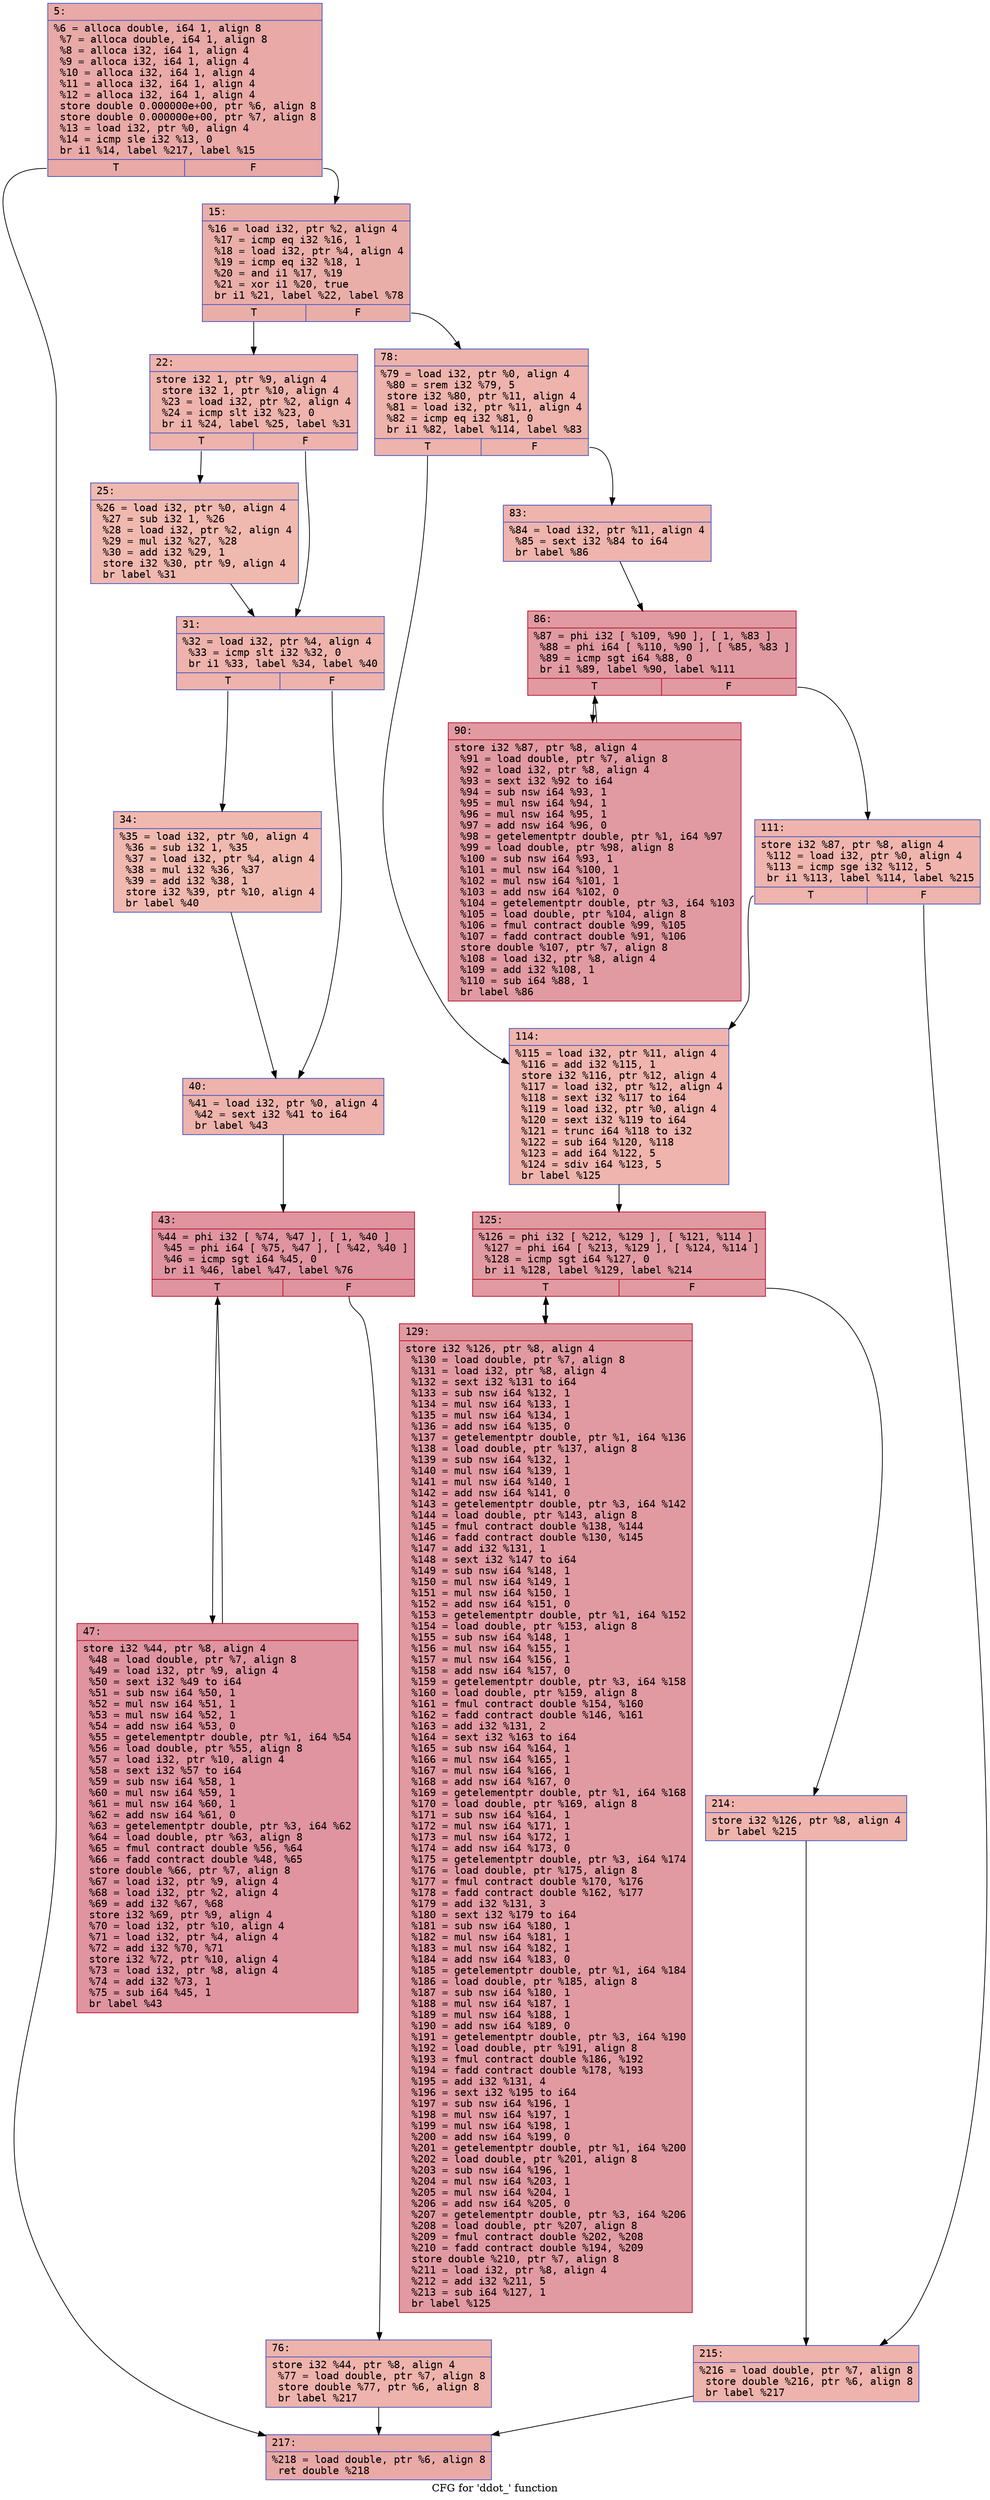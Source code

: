 digraph "CFG for 'ddot_' function" {
	label="CFG for 'ddot_' function";

	Node0x55ee1005b190 [shape=record,color="#3d50c3ff", style=filled, fillcolor="#ca3b3770" fontname="Courier",label="{5:\l|  %6 = alloca double, i64 1, align 8\l  %7 = alloca double, i64 1, align 8\l  %8 = alloca i32, i64 1, align 4\l  %9 = alloca i32, i64 1, align 4\l  %10 = alloca i32, i64 1, align 4\l  %11 = alloca i32, i64 1, align 4\l  %12 = alloca i32, i64 1, align 4\l  store double 0.000000e+00, ptr %6, align 8\l  store double 0.000000e+00, ptr %7, align 8\l  %13 = load i32, ptr %0, align 4\l  %14 = icmp sle i32 %13, 0\l  br i1 %14, label %217, label %15\l|{<s0>T|<s1>F}}"];
	Node0x55ee1005b190:s0 -> Node0x55ee1005b960[tooltip="5 -> 217\nProbability 50.00%" ];
	Node0x55ee1005b190:s1 -> Node0x55ee1005b9b0[tooltip="5 -> 15\nProbability 50.00%" ];
	Node0x55ee1005b9b0 [shape=record,color="#3d50c3ff", style=filled, fillcolor="#d0473d70" fontname="Courier",label="{15:\l|  %16 = load i32, ptr %2, align 4\l  %17 = icmp eq i32 %16, 1\l  %18 = load i32, ptr %4, align 4\l  %19 = icmp eq i32 %18, 1\l  %20 = and i1 %17, %19\l  %21 = xor i1 %20, true\l  br i1 %21, label %22, label %78\l|{<s0>T|<s1>F}}"];
	Node0x55ee1005b9b0:s0 -> Node0x55ee1005bdf0[tooltip="15 -> 22\nProbability 50.00%" ];
	Node0x55ee1005b9b0:s1 -> Node0x55ee1005be40[tooltip="15 -> 78\nProbability 50.00%" ];
	Node0x55ee1005bdf0 [shape=record,color="#3d50c3ff", style=filled, fillcolor="#d6524470" fontname="Courier",label="{22:\l|  store i32 1, ptr %9, align 4\l  store i32 1, ptr %10, align 4\l  %23 = load i32, ptr %2, align 4\l  %24 = icmp slt i32 %23, 0\l  br i1 %24, label %25, label %31\l|{<s0>T|<s1>F}}"];
	Node0x55ee1005bdf0:s0 -> Node0x55ee1005c190[tooltip="22 -> 25\nProbability 37.50%" ];
	Node0x55ee1005bdf0:s1 -> Node0x55ee1005c1e0[tooltip="22 -> 31\nProbability 62.50%" ];
	Node0x55ee1005c190 [shape=record,color="#3d50c3ff", style=filled, fillcolor="#de614d70" fontname="Courier",label="{25:\l|  %26 = load i32, ptr %0, align 4\l  %27 = sub i32 1, %26\l  %28 = load i32, ptr %2, align 4\l  %29 = mul i32 %27, %28\l  %30 = add i32 %29, 1\l  store i32 %30, ptr %9, align 4\l  br label %31\l}"];
	Node0x55ee1005c190 -> Node0x55ee1005c1e0[tooltip="25 -> 31\nProbability 100.00%" ];
	Node0x55ee1005c1e0 [shape=record,color="#3d50c3ff", style=filled, fillcolor="#d6524470" fontname="Courier",label="{31:\l|  %32 = load i32, ptr %4, align 4\l  %33 = icmp slt i32 %32, 0\l  br i1 %33, label %34, label %40\l|{<s0>T|<s1>F}}"];
	Node0x55ee1005c1e0:s0 -> Node0x55ee1005c7b0[tooltip="31 -> 34\nProbability 37.50%" ];
	Node0x55ee1005c1e0:s1 -> Node0x55ee1005c800[tooltip="31 -> 40\nProbability 62.50%" ];
	Node0x55ee1005c7b0 [shape=record,color="#3d50c3ff", style=filled, fillcolor="#de614d70" fontname="Courier",label="{34:\l|  %35 = load i32, ptr %0, align 4\l  %36 = sub i32 1, %35\l  %37 = load i32, ptr %4, align 4\l  %38 = mul i32 %36, %37\l  %39 = add i32 %38, 1\l  store i32 %39, ptr %10, align 4\l  br label %40\l}"];
	Node0x55ee1005c7b0 -> Node0x55ee1005c800[tooltip="34 -> 40\nProbability 100.00%" ];
	Node0x55ee1005c800 [shape=record,color="#3d50c3ff", style=filled, fillcolor="#d6524470" fontname="Courier",label="{40:\l|  %41 = load i32, ptr %0, align 4\l  %42 = sext i32 %41 to i64\l  br label %43\l}"];
	Node0x55ee1005c800 -> Node0x55ee1005cdb0[tooltip="40 -> 43\nProbability 100.00%" ];
	Node0x55ee1005cdb0 [shape=record,color="#b70d28ff", style=filled, fillcolor="#b70d2870" fontname="Courier",label="{43:\l|  %44 = phi i32 [ %74, %47 ], [ 1, %40 ]\l  %45 = phi i64 [ %75, %47 ], [ %42, %40 ]\l  %46 = icmp sgt i64 %45, 0\l  br i1 %46, label %47, label %76\l|{<s0>T|<s1>F}}"];
	Node0x55ee1005cdb0:s0 -> Node0x55ee1005ce70[tooltip="43 -> 47\nProbability 96.88%" ];
	Node0x55ee1005cdb0:s1 -> Node0x55ee1005d100[tooltip="43 -> 76\nProbability 3.12%" ];
	Node0x55ee1005ce70 [shape=record,color="#b70d28ff", style=filled, fillcolor="#b70d2870" fontname="Courier",label="{47:\l|  store i32 %44, ptr %8, align 4\l  %48 = load double, ptr %7, align 8\l  %49 = load i32, ptr %9, align 4\l  %50 = sext i32 %49 to i64\l  %51 = sub nsw i64 %50, 1\l  %52 = mul nsw i64 %51, 1\l  %53 = mul nsw i64 %52, 1\l  %54 = add nsw i64 %53, 0\l  %55 = getelementptr double, ptr %1, i64 %54\l  %56 = load double, ptr %55, align 8\l  %57 = load i32, ptr %10, align 4\l  %58 = sext i32 %57 to i64\l  %59 = sub nsw i64 %58, 1\l  %60 = mul nsw i64 %59, 1\l  %61 = mul nsw i64 %60, 1\l  %62 = add nsw i64 %61, 0\l  %63 = getelementptr double, ptr %3, i64 %62\l  %64 = load double, ptr %63, align 8\l  %65 = fmul contract double %56, %64\l  %66 = fadd contract double %48, %65\l  store double %66, ptr %7, align 8\l  %67 = load i32, ptr %9, align 4\l  %68 = load i32, ptr %2, align 4\l  %69 = add i32 %67, %68\l  store i32 %69, ptr %9, align 4\l  %70 = load i32, ptr %10, align 4\l  %71 = load i32, ptr %4, align 4\l  %72 = add i32 %70, %71\l  store i32 %72, ptr %10, align 4\l  %73 = load i32, ptr %8, align 4\l  %74 = add i32 %73, 1\l  %75 = sub i64 %45, 1\l  br label %43\l}"];
	Node0x55ee1005ce70 -> Node0x55ee1005cdb0[tooltip="47 -> 43\nProbability 100.00%" ];
	Node0x55ee1005d100 [shape=record,color="#3d50c3ff", style=filled, fillcolor="#d6524470" fontname="Courier",label="{76:\l|  store i32 %44, ptr %8, align 4\l  %77 = load double, ptr %7, align 8\l  store double %77, ptr %6, align 8\l  br label %217\l}"];
	Node0x55ee1005d100 -> Node0x55ee1005b960[tooltip="76 -> 217\nProbability 100.00%" ];
	Node0x55ee1005be40 [shape=record,color="#3d50c3ff", style=filled, fillcolor="#d6524470" fontname="Courier",label="{78:\l|  %79 = load i32, ptr %0, align 4\l  %80 = srem i32 %79, 5\l  store i32 %80, ptr %11, align 4\l  %81 = load i32, ptr %11, align 4\l  %82 = icmp eq i32 %81, 0\l  br i1 %82, label %114, label %83\l|{<s0>T|<s1>F}}"];
	Node0x55ee1005be40:s0 -> Node0x55ee1005d150[tooltip="78 -> 114\nProbability 37.50%" ];
	Node0x55ee1005be40:s1 -> Node0x55ee1005f350[tooltip="78 -> 83\nProbability 62.50%" ];
	Node0x55ee1005f350 [shape=record,color="#3d50c3ff", style=filled, fillcolor="#d8564670" fontname="Courier",label="{83:\l|  %84 = load i32, ptr %11, align 4\l  %85 = sext i32 %84 to i64\l  br label %86\l}"];
	Node0x55ee1005f350 -> Node0x55ee1005f540[tooltip="83 -> 86\nProbability 100.00%" ];
	Node0x55ee1005f540 [shape=record,color="#b70d28ff", style=filled, fillcolor="#bb1b2c70" fontname="Courier",label="{86:\l|  %87 = phi i32 [ %109, %90 ], [ 1, %83 ]\l  %88 = phi i64 [ %110, %90 ], [ %85, %83 ]\l  %89 = icmp sgt i64 %88, 0\l  br i1 %89, label %90, label %111\l|{<s0>T|<s1>F}}"];
	Node0x55ee1005f540:s0 -> Node0x55ee1005f600[tooltip="86 -> 90\nProbability 96.88%" ];
	Node0x55ee1005f540:s1 -> Node0x55ee1005f860[tooltip="86 -> 111\nProbability 3.12%" ];
	Node0x55ee1005f600 [shape=record,color="#b70d28ff", style=filled, fillcolor="#bb1b2c70" fontname="Courier",label="{90:\l|  store i32 %87, ptr %8, align 4\l  %91 = load double, ptr %7, align 8\l  %92 = load i32, ptr %8, align 4\l  %93 = sext i32 %92 to i64\l  %94 = sub nsw i64 %93, 1\l  %95 = mul nsw i64 %94, 1\l  %96 = mul nsw i64 %95, 1\l  %97 = add nsw i64 %96, 0\l  %98 = getelementptr double, ptr %1, i64 %97\l  %99 = load double, ptr %98, align 8\l  %100 = sub nsw i64 %93, 1\l  %101 = mul nsw i64 %100, 1\l  %102 = mul nsw i64 %101, 1\l  %103 = add nsw i64 %102, 0\l  %104 = getelementptr double, ptr %3, i64 %103\l  %105 = load double, ptr %104, align 8\l  %106 = fmul contract double %99, %105\l  %107 = fadd contract double %91, %106\l  store double %107, ptr %7, align 8\l  %108 = load i32, ptr %8, align 4\l  %109 = add i32 %108, 1\l  %110 = sub i64 %88, 1\l  br label %86\l}"];
	Node0x55ee1005f600 -> Node0x55ee1005f540[tooltip="90 -> 86\nProbability 100.00%" ];
	Node0x55ee1005f860 [shape=record,color="#3d50c3ff", style=filled, fillcolor="#d8564670" fontname="Courier",label="{111:\l|  store i32 %87, ptr %8, align 4\l  %112 = load i32, ptr %0, align 4\l  %113 = icmp sge i32 %112, 5\l  br i1 %113, label %114, label %215\l|{<s0>T|<s1>F}}"];
	Node0x55ee1005f860:s0 -> Node0x55ee1005d150[tooltip="111 -> 114\nProbability 50.00%" ];
	Node0x55ee1005f860:s1 -> Node0x55ee10060fe0[tooltip="111 -> 215\nProbability 50.00%" ];
	Node0x55ee1005d150 [shape=record,color="#3d50c3ff", style=filled, fillcolor="#d8564670" fontname="Courier",label="{114:\l|  %115 = load i32, ptr %11, align 4\l  %116 = add i32 %115, 1\l  store i32 %116, ptr %12, align 4\l  %117 = load i32, ptr %12, align 4\l  %118 = sext i32 %117 to i64\l  %119 = load i32, ptr %0, align 4\l  %120 = sext i32 %119 to i64\l  %121 = trunc i64 %118 to i32\l  %122 = sub i64 %120, %118\l  %123 = add i64 %122, 5\l  %124 = sdiv i64 %123, 5\l  br label %125\l}"];
	Node0x55ee1005d150 -> Node0x55ee10061690[tooltip="114 -> 125\nProbability 100.00%" ];
	Node0x55ee10061690 [shape=record,color="#b70d28ff", style=filled, fillcolor="#bb1b2c70" fontname="Courier",label="{125:\l|  %126 = phi i32 [ %212, %129 ], [ %121, %114 ]\l  %127 = phi i64 [ %213, %129 ], [ %124, %114 ]\l  %128 = icmp sgt i64 %127, 0\l  br i1 %128, label %129, label %214\l|{<s0>T|<s1>F}}"];
	Node0x55ee10061690:s0 -> Node0x55ee10061750[tooltip="125 -> 129\nProbability 96.88%" ];
	Node0x55ee10061690:s1 -> Node0x55ee100619b0[tooltip="125 -> 214\nProbability 3.12%" ];
	Node0x55ee10061750 [shape=record,color="#b70d28ff", style=filled, fillcolor="#bb1b2c70" fontname="Courier",label="{129:\l|  store i32 %126, ptr %8, align 4\l  %130 = load double, ptr %7, align 8\l  %131 = load i32, ptr %8, align 4\l  %132 = sext i32 %131 to i64\l  %133 = sub nsw i64 %132, 1\l  %134 = mul nsw i64 %133, 1\l  %135 = mul nsw i64 %134, 1\l  %136 = add nsw i64 %135, 0\l  %137 = getelementptr double, ptr %1, i64 %136\l  %138 = load double, ptr %137, align 8\l  %139 = sub nsw i64 %132, 1\l  %140 = mul nsw i64 %139, 1\l  %141 = mul nsw i64 %140, 1\l  %142 = add nsw i64 %141, 0\l  %143 = getelementptr double, ptr %3, i64 %142\l  %144 = load double, ptr %143, align 8\l  %145 = fmul contract double %138, %144\l  %146 = fadd contract double %130, %145\l  %147 = add i32 %131, 1\l  %148 = sext i32 %147 to i64\l  %149 = sub nsw i64 %148, 1\l  %150 = mul nsw i64 %149, 1\l  %151 = mul nsw i64 %150, 1\l  %152 = add nsw i64 %151, 0\l  %153 = getelementptr double, ptr %1, i64 %152\l  %154 = load double, ptr %153, align 8\l  %155 = sub nsw i64 %148, 1\l  %156 = mul nsw i64 %155, 1\l  %157 = mul nsw i64 %156, 1\l  %158 = add nsw i64 %157, 0\l  %159 = getelementptr double, ptr %3, i64 %158\l  %160 = load double, ptr %159, align 8\l  %161 = fmul contract double %154, %160\l  %162 = fadd contract double %146, %161\l  %163 = add i32 %131, 2\l  %164 = sext i32 %163 to i64\l  %165 = sub nsw i64 %164, 1\l  %166 = mul nsw i64 %165, 1\l  %167 = mul nsw i64 %166, 1\l  %168 = add nsw i64 %167, 0\l  %169 = getelementptr double, ptr %1, i64 %168\l  %170 = load double, ptr %169, align 8\l  %171 = sub nsw i64 %164, 1\l  %172 = mul nsw i64 %171, 1\l  %173 = mul nsw i64 %172, 1\l  %174 = add nsw i64 %173, 0\l  %175 = getelementptr double, ptr %3, i64 %174\l  %176 = load double, ptr %175, align 8\l  %177 = fmul contract double %170, %176\l  %178 = fadd contract double %162, %177\l  %179 = add i32 %131, 3\l  %180 = sext i32 %179 to i64\l  %181 = sub nsw i64 %180, 1\l  %182 = mul nsw i64 %181, 1\l  %183 = mul nsw i64 %182, 1\l  %184 = add nsw i64 %183, 0\l  %185 = getelementptr double, ptr %1, i64 %184\l  %186 = load double, ptr %185, align 8\l  %187 = sub nsw i64 %180, 1\l  %188 = mul nsw i64 %187, 1\l  %189 = mul nsw i64 %188, 1\l  %190 = add nsw i64 %189, 0\l  %191 = getelementptr double, ptr %3, i64 %190\l  %192 = load double, ptr %191, align 8\l  %193 = fmul contract double %186, %192\l  %194 = fadd contract double %178, %193\l  %195 = add i32 %131, 4\l  %196 = sext i32 %195 to i64\l  %197 = sub nsw i64 %196, 1\l  %198 = mul nsw i64 %197, 1\l  %199 = mul nsw i64 %198, 1\l  %200 = add nsw i64 %199, 0\l  %201 = getelementptr double, ptr %1, i64 %200\l  %202 = load double, ptr %201, align 8\l  %203 = sub nsw i64 %196, 1\l  %204 = mul nsw i64 %203, 1\l  %205 = mul nsw i64 %204, 1\l  %206 = add nsw i64 %205, 0\l  %207 = getelementptr double, ptr %3, i64 %206\l  %208 = load double, ptr %207, align 8\l  %209 = fmul contract double %202, %208\l  %210 = fadd contract double %194, %209\l  store double %210, ptr %7, align 8\l  %211 = load i32, ptr %8, align 4\l  %212 = add i32 %211, 5\l  %213 = sub i64 %127, 1\l  br label %125\l}"];
	Node0x55ee10061750 -> Node0x55ee10061690[tooltip="129 -> 125\nProbability 100.00%" ];
	Node0x55ee100619b0 [shape=record,color="#3d50c3ff", style=filled, fillcolor="#d8564670" fontname="Courier",label="{214:\l|  store i32 %126, ptr %8, align 4\l  br label %215\l}"];
	Node0x55ee100619b0 -> Node0x55ee10060fe0[tooltip="214 -> 215\nProbability 100.00%" ];
	Node0x55ee10060fe0 [shape=record,color="#3d50c3ff", style=filled, fillcolor="#d6524470" fontname="Courier",label="{215:\l|  %216 = load double, ptr %7, align 8\l  store double %216, ptr %6, align 8\l  br label %217\l}"];
	Node0x55ee10060fe0 -> Node0x55ee1005b960[tooltip="215 -> 217\nProbability 100.00%" ];
	Node0x55ee1005b960 [shape=record,color="#3d50c3ff", style=filled, fillcolor="#ca3b3770" fontname="Courier",label="{217:\l|  %218 = load double, ptr %6, align 8\l  ret double %218\l}"];
}
